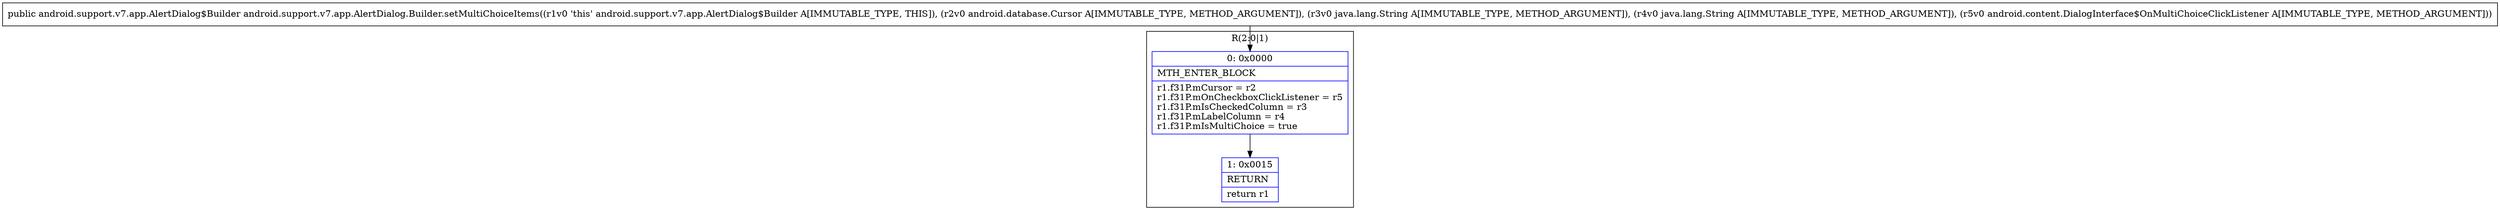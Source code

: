digraph "CFG forandroid.support.v7.app.AlertDialog.Builder.setMultiChoiceItems(Landroid\/database\/Cursor;Ljava\/lang\/String;Ljava\/lang\/String;Landroid\/content\/DialogInterface$OnMultiChoiceClickListener;)Landroid\/support\/v7\/app\/AlertDialog$Builder;" {
subgraph cluster_Region_1773724282 {
label = "R(2:0|1)";
node [shape=record,color=blue];
Node_0 [shape=record,label="{0\:\ 0x0000|MTH_ENTER_BLOCK\l|r1.f31P.mCursor = r2\lr1.f31P.mOnCheckboxClickListener = r5\lr1.f31P.mIsCheckedColumn = r3\lr1.f31P.mLabelColumn = r4\lr1.f31P.mIsMultiChoice = true\l}"];
Node_1 [shape=record,label="{1\:\ 0x0015|RETURN\l|return r1\l}"];
}
MethodNode[shape=record,label="{public android.support.v7.app.AlertDialog$Builder android.support.v7.app.AlertDialog.Builder.setMultiChoiceItems((r1v0 'this' android.support.v7.app.AlertDialog$Builder A[IMMUTABLE_TYPE, THIS]), (r2v0 android.database.Cursor A[IMMUTABLE_TYPE, METHOD_ARGUMENT]), (r3v0 java.lang.String A[IMMUTABLE_TYPE, METHOD_ARGUMENT]), (r4v0 java.lang.String A[IMMUTABLE_TYPE, METHOD_ARGUMENT]), (r5v0 android.content.DialogInterface$OnMultiChoiceClickListener A[IMMUTABLE_TYPE, METHOD_ARGUMENT])) }"];
MethodNode -> Node_0;
Node_0 -> Node_1;
}

